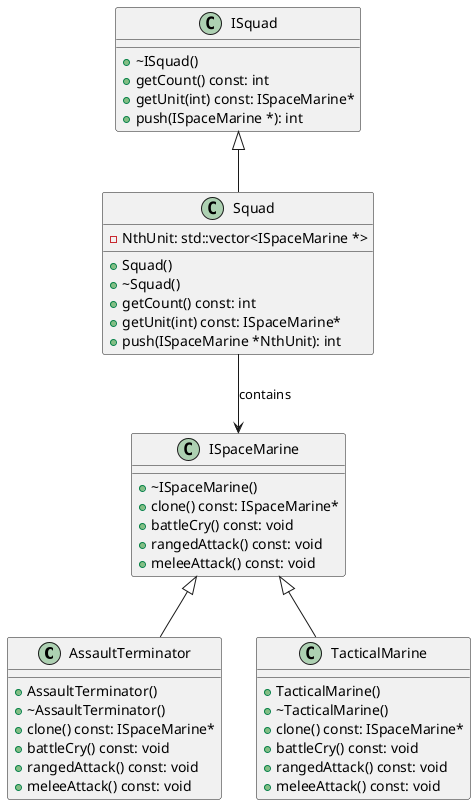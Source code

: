 @startuml Module4Ex2
class AssaultTerminator {
  + AssaultTerminator()
  + ~AssaultTerminator()
  + clone() const: ISpaceMarine*
  + battleCry() const: void 
  + rangedAttack() const: void
  + meleeAttack() const: void
}

class ISpaceMarine {
  + ~ISpaceMarine()
  + clone() const: ISpaceMarine*
  + battleCry() const: void
  + rangedAttack() const: void
  + meleeAttack() const: void
}
class ISquad {
  + ~ISquad()
  + getCount() const: int
  + getUnit(int) const: ISpaceMarine*
  + push(ISpaceMarine *): int
}
class Squad {
  - NthUnit: std::vector<ISpaceMarine *> 
  + Squad()
  + ~Squad()
  + getCount() const: int
  + getUnit(int) const: ISpaceMarine*
  + push(ISpaceMarine *NthUnit): int
}
class TacticalMarine {
  + TacticalMarine()
  + ~TacticalMarine()
  + clone() const: ISpaceMarine*
  + battleCry() const: void
  + rangedAttack() const: void
  + meleeAttack() const: void
}

ISpaceMarine <|-- AssaultTerminator
ISpaceMarine <|-- TacticalMarine
ISquad <|-- Squad

Squad --> ISpaceMarine : contains

@enduml